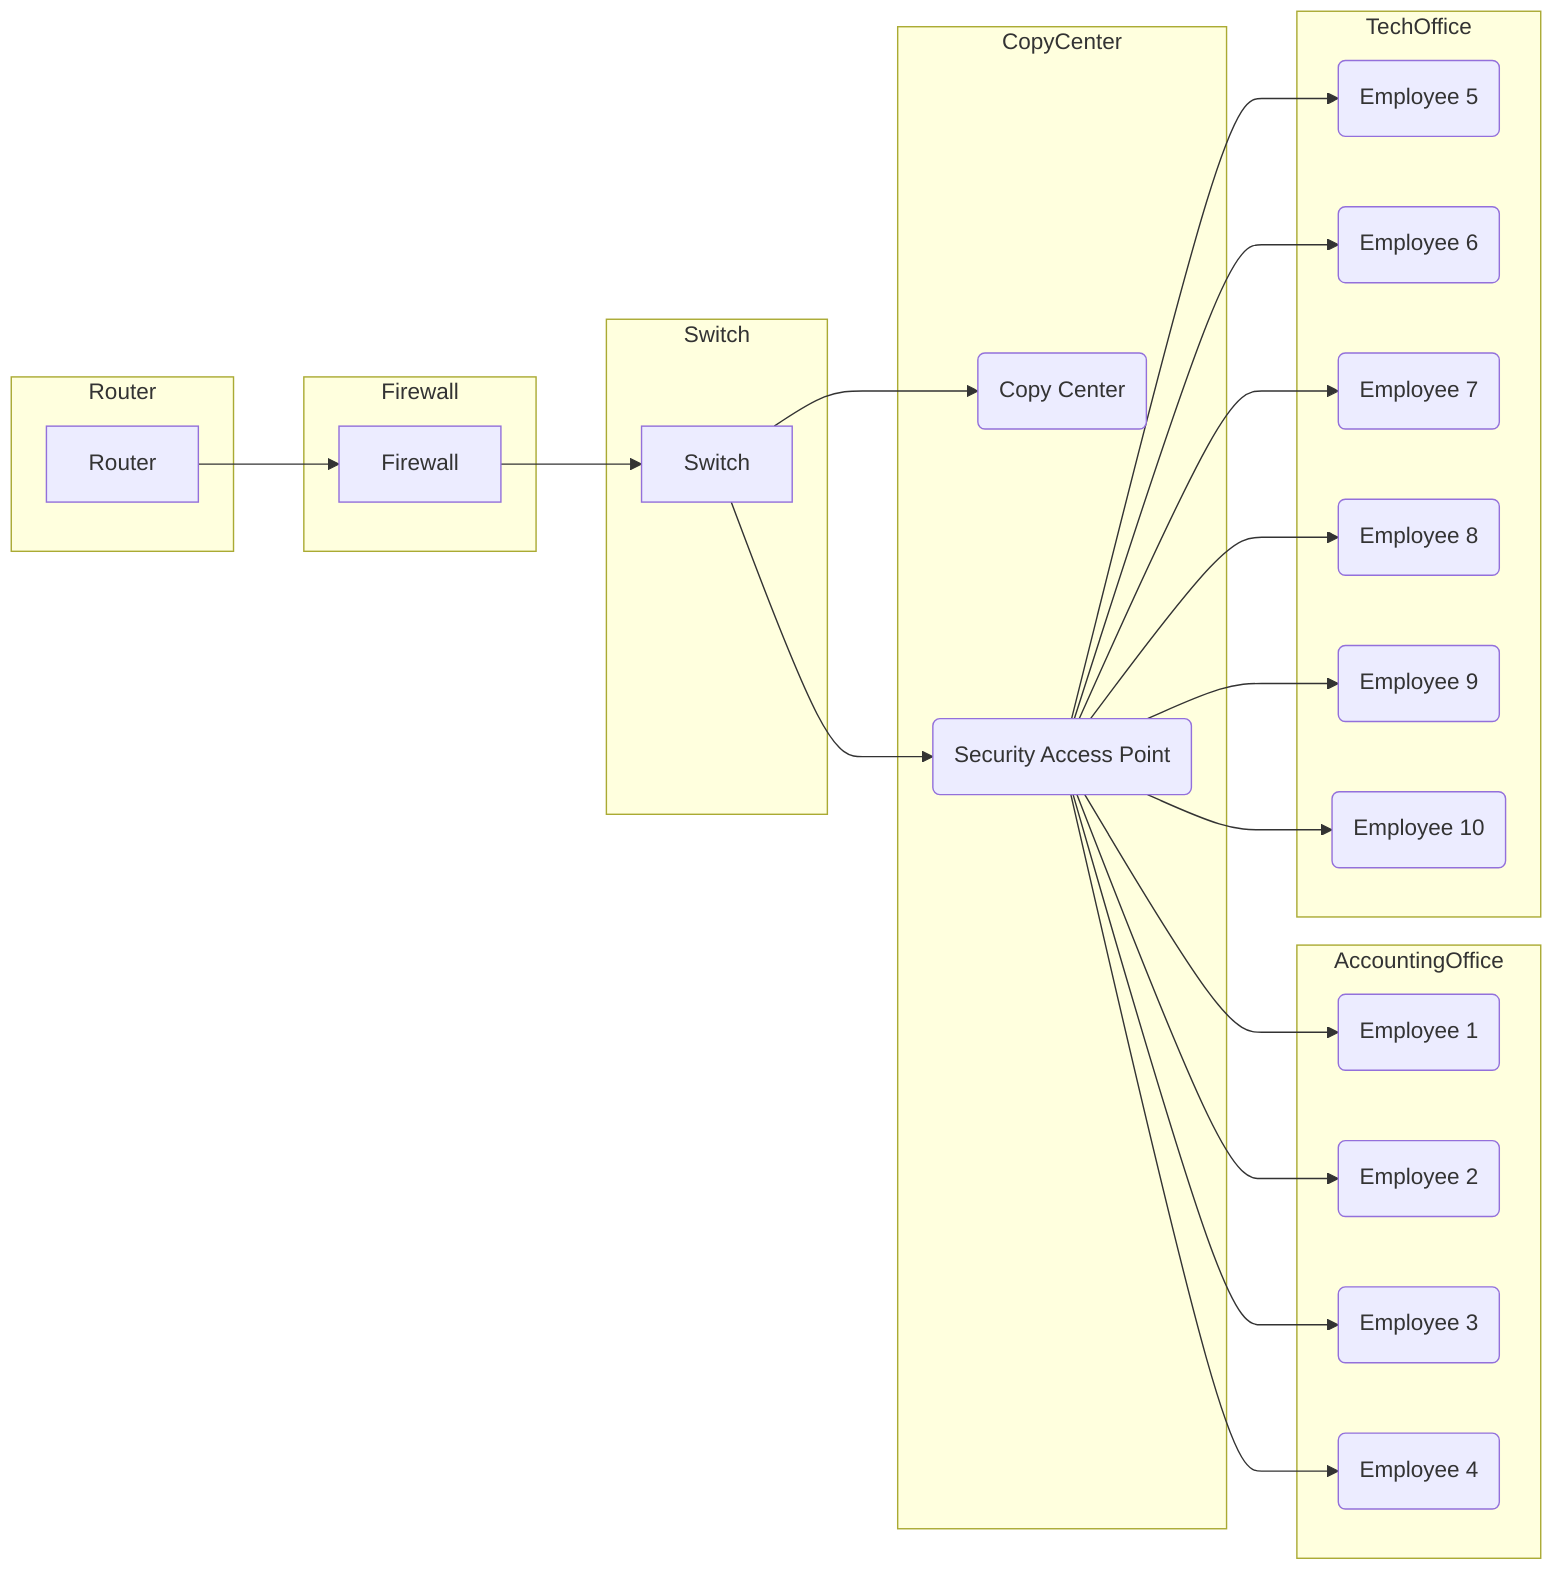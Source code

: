 graph LR
    subgraph Router
        r[Router]
    end

    subgraph Firewall
        f[Firewall]
    end

    subgraph Switch
        sw[Switch]
    end
    
    subgraph CopyCenter
        cc(Copy Center)
        sap(Security Access Point)
    end

    subgraph AccountingOffice
        ao1(Employee 1)
        ao2(Employee 2)
        ao3(Employee 3)
        ao4(Employee 4)
    end

    subgraph TechOffice
        to1(Employee 5)
        to2(Employee 6)
        to3(Employee 7)
        to4(Employee 8)
        to5(Employee 9)
        to6(Employee 10)
    end

    r --> f
    f --> sw
    sw --> cc
    sw --> sap
    sap --> ao1
    sap --> ao2
    sap --> ao3
    sap --> ao4
    sap --> to1
    sap --> to2
    sap --> to3
    sap --> to4
    sap --> to5
    sap --> to6
